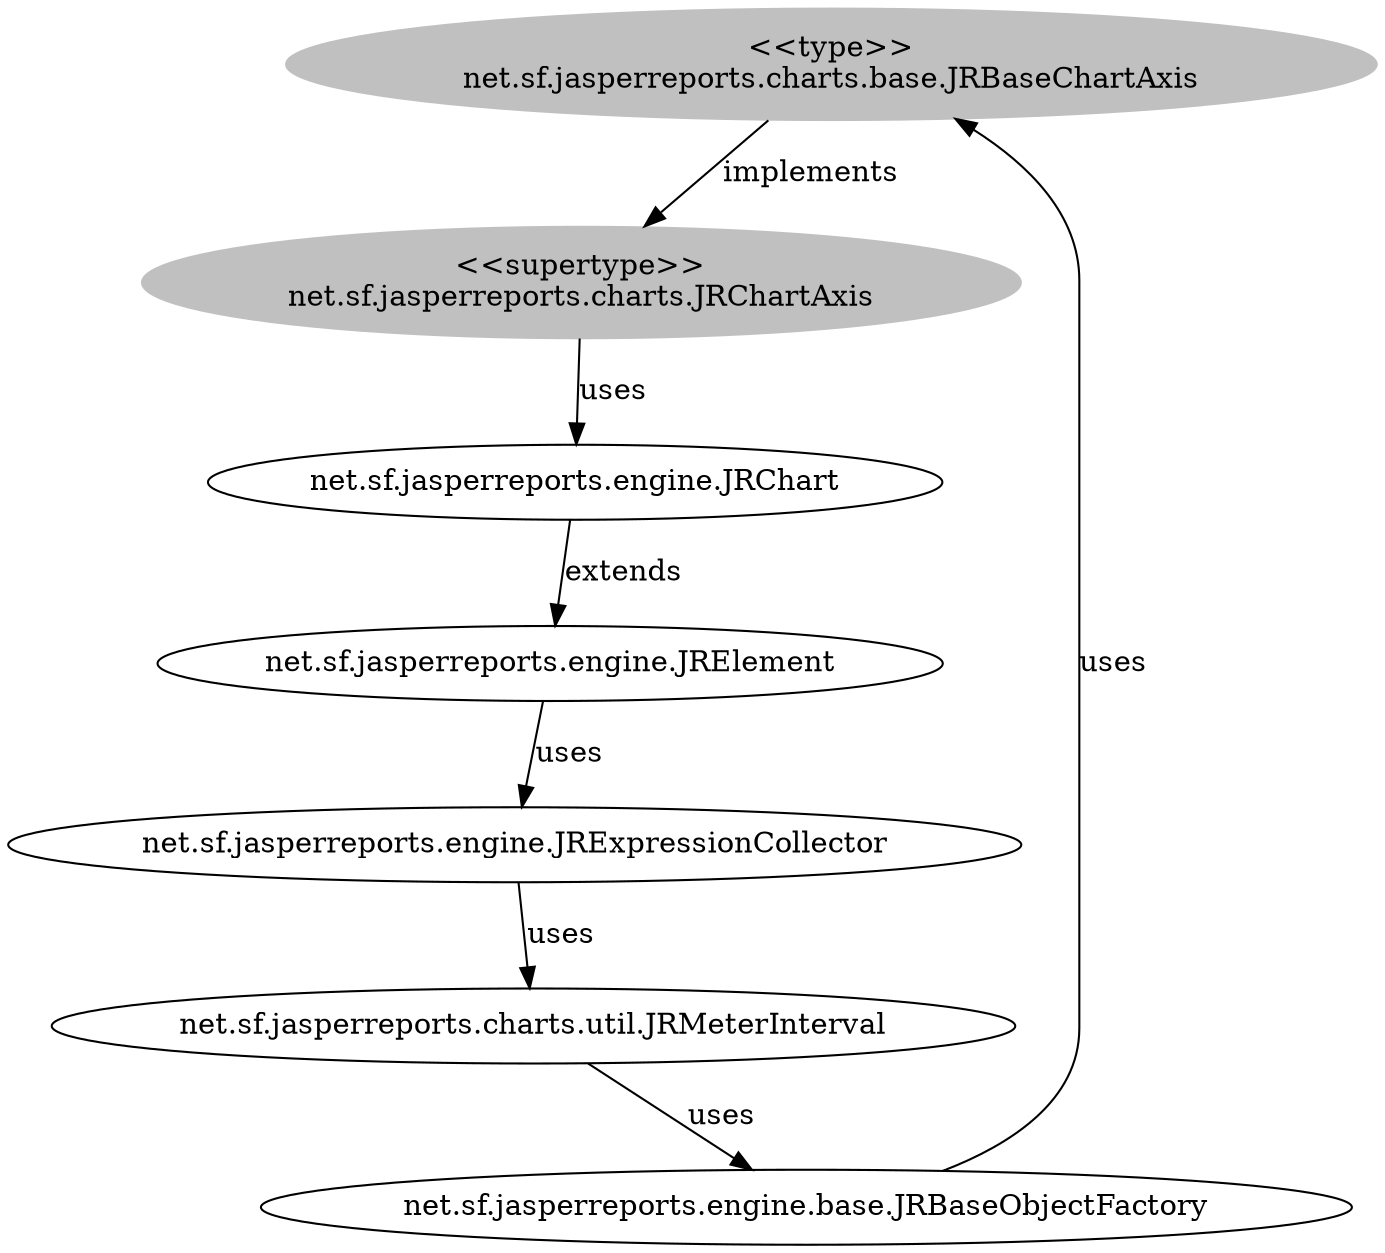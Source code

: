 digraph stk {
	net_sf_jasperreports_charts_base_JRBaseChartAxis [label="<<type>>
net.sf.jasperreports.charts.base.JRBaseChartAxis",style=filled,color="grey"];
	net_sf_jasperreports_charts_JRChartAxis [label="<<supertype>>
net.sf.jasperreports.charts.JRChartAxis",style=filled,color="grey"];
	net_sf_jasperreports_engine_JRChart [label="net.sf.jasperreports.engine.JRChart"];
	net_sf_jasperreports_engine_JRElement [label="net.sf.jasperreports.engine.JRElement"];
	net_sf_jasperreports_engine_base_JRBaseObjectFactory [label="net.sf.jasperreports.engine.base.JRBaseObjectFactory"];
	net_sf_jasperreports_engine_JRExpressionCollector [label="net.sf.jasperreports.engine.JRExpressionCollector"];
	net_sf_jasperreports_charts_util_JRMeterInterval [label="net.sf.jasperreports.charts.util.JRMeterInterval"];
	net_sf_jasperreports_charts_base_JRBaseChartAxis -> net_sf_jasperreports_charts_JRChartAxis [label=implements];
	net_sf_jasperreports_charts_JRChartAxis -> net_sf_jasperreports_engine_JRChart [label=uses];
	net_sf_jasperreports_engine_JRChart -> net_sf_jasperreports_engine_JRElement [label=extends];
	net_sf_jasperreports_engine_JRElement -> net_sf_jasperreports_engine_JRExpressionCollector [label=uses];
	net_sf_jasperreports_engine_JRExpressionCollector -> net_sf_jasperreports_charts_util_JRMeterInterval [label=uses];
	net_sf_jasperreports_charts_util_JRMeterInterval -> net_sf_jasperreports_engine_base_JRBaseObjectFactory [label=uses];
	net_sf_jasperreports_engine_base_JRBaseObjectFactory -> net_sf_jasperreports_charts_base_JRBaseChartAxis [label=uses];
}

